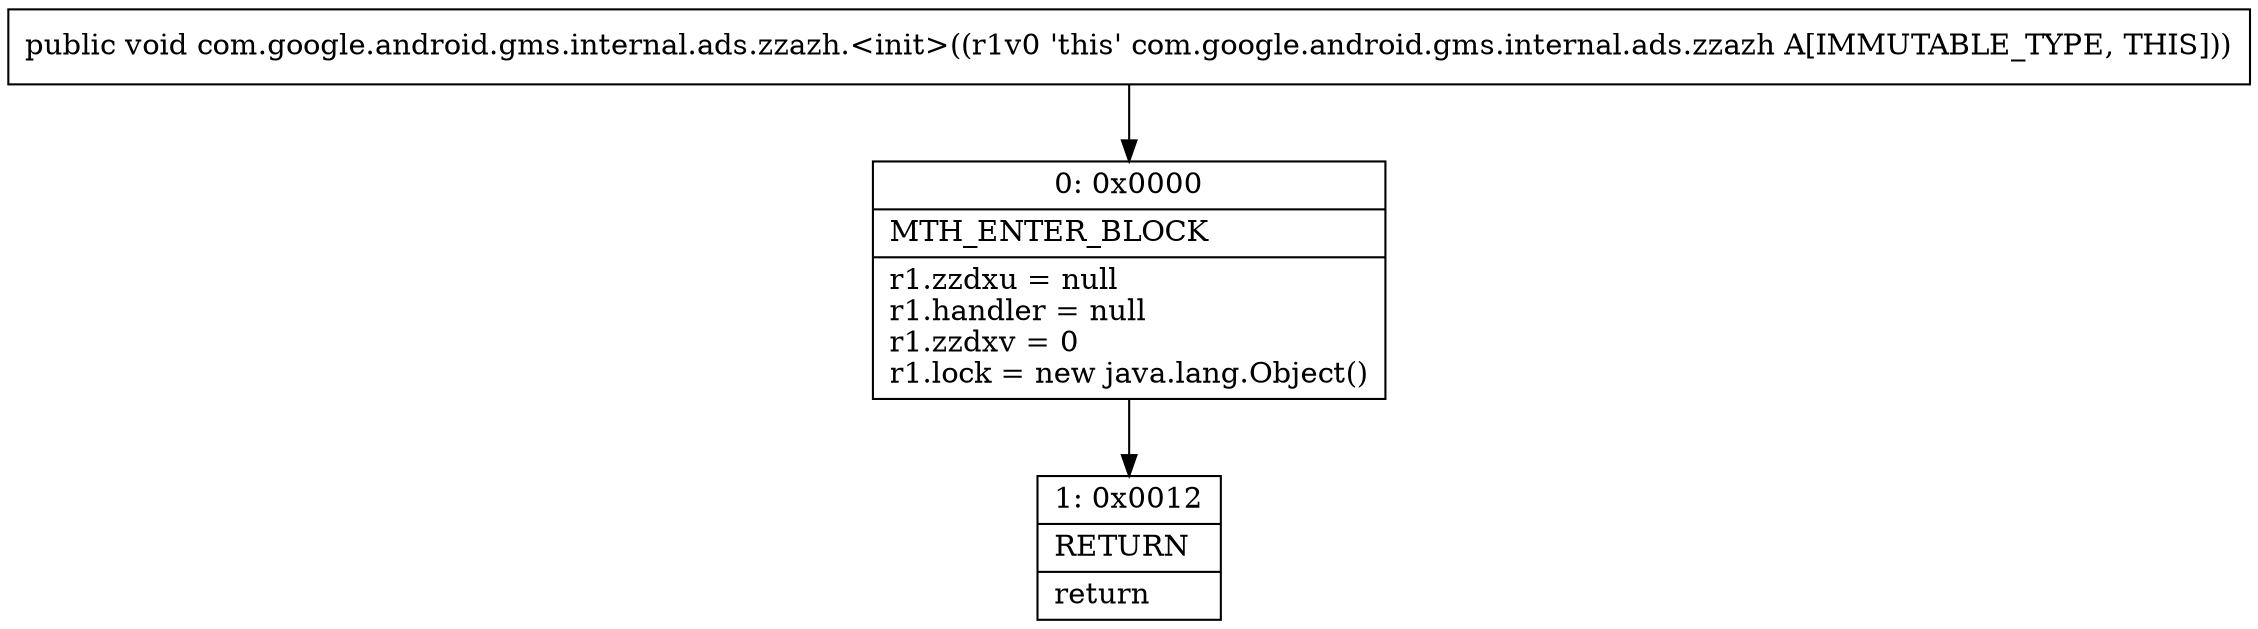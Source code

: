 digraph "CFG forcom.google.android.gms.internal.ads.zzazh.\<init\>()V" {
Node_0 [shape=record,label="{0\:\ 0x0000|MTH_ENTER_BLOCK\l|r1.zzdxu = null\lr1.handler = null\lr1.zzdxv = 0\lr1.lock = new java.lang.Object()\l}"];
Node_1 [shape=record,label="{1\:\ 0x0012|RETURN\l|return\l}"];
MethodNode[shape=record,label="{public void com.google.android.gms.internal.ads.zzazh.\<init\>((r1v0 'this' com.google.android.gms.internal.ads.zzazh A[IMMUTABLE_TYPE, THIS])) }"];
MethodNode -> Node_0;
Node_0 -> Node_1;
}


